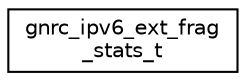 digraph "Graphical Class Hierarchy"
{
 // LATEX_PDF_SIZE
  edge [fontname="Helvetica",fontsize="10",labelfontname="Helvetica",labelfontsize="10"];
  node [fontname="Helvetica",fontsize="10",shape=record];
  rankdir="LR";
  Node0 [label="gnrc_ipv6_ext_frag\l_stats_t",height=0.2,width=0.4,color="black", fillcolor="white", style="filled",URL="$structgnrc__ipv6__ext__frag__stats__t.html",tooltip="Statistics on reassembly and reassembly."];
}
